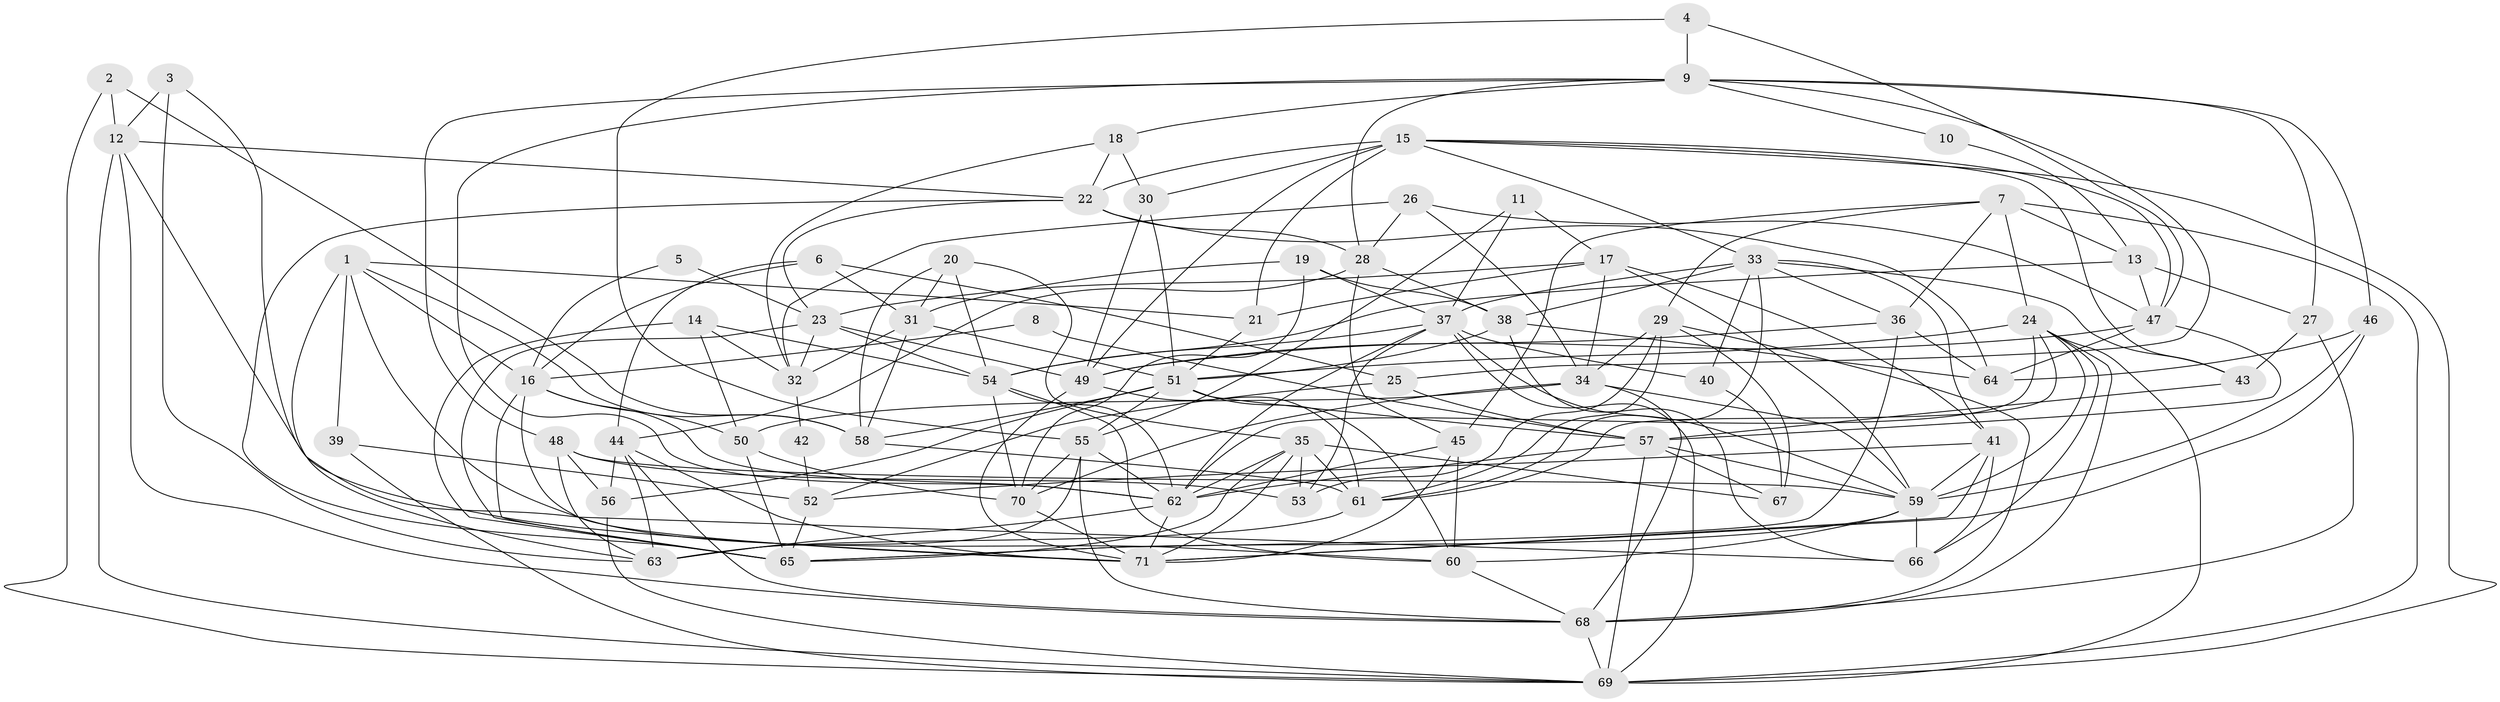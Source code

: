// original degree distribution, {5: 0.20422535211267606, 3: 0.23943661971830985, 4: 0.31690140845070425, 6: 0.09154929577464789, 2: 0.11971830985915492, 7: 0.02112676056338028, 8: 0.007042253521126761}
// Generated by graph-tools (version 1.1) at 2025/50/03/09/25 03:50:11]
// undirected, 71 vertices, 205 edges
graph export_dot {
graph [start="1"]
  node [color=gray90,style=filled];
  1;
  2;
  3;
  4;
  5;
  6;
  7;
  8;
  9;
  10;
  11;
  12;
  13;
  14;
  15;
  16;
  17;
  18;
  19;
  20;
  21;
  22;
  23;
  24;
  25;
  26;
  27;
  28;
  29;
  30;
  31;
  32;
  33;
  34;
  35;
  36;
  37;
  38;
  39;
  40;
  41;
  42;
  43;
  44;
  45;
  46;
  47;
  48;
  49;
  50;
  51;
  52;
  53;
  54;
  55;
  56;
  57;
  58;
  59;
  60;
  61;
  62;
  63;
  64;
  65;
  66;
  67;
  68;
  69;
  70;
  71;
  1 -- 16 [weight=1.0];
  1 -- 21 [weight=1.0];
  1 -- 39 [weight=1.0];
  1 -- 58 [weight=1.0];
  1 -- 60 [weight=1.0];
  1 -- 63 [weight=1.0];
  2 -- 12 [weight=1.0];
  2 -- 58 [weight=1.0];
  2 -- 69 [weight=1.0];
  3 -- 12 [weight=1.0];
  3 -- 63 [weight=1.0];
  3 -- 71 [weight=1.0];
  4 -- 9 [weight=1.0];
  4 -- 47 [weight=1.0];
  4 -- 55 [weight=1.0];
  5 -- 16 [weight=1.0];
  5 -- 23 [weight=1.0];
  6 -- 16 [weight=1.0];
  6 -- 25 [weight=1.0];
  6 -- 31 [weight=1.0];
  6 -- 44 [weight=1.0];
  7 -- 13 [weight=1.0];
  7 -- 24 [weight=1.0];
  7 -- 29 [weight=1.0];
  7 -- 36 [weight=1.0];
  7 -- 45 [weight=1.0];
  7 -- 69 [weight=1.0];
  8 -- 16 [weight=1.0];
  8 -- 57 [weight=1.0];
  9 -- 10 [weight=1.0];
  9 -- 18 [weight=1.0];
  9 -- 25 [weight=1.0];
  9 -- 27 [weight=1.0];
  9 -- 28 [weight=1.0];
  9 -- 46 [weight=1.0];
  9 -- 48 [weight=1.0];
  9 -- 62 [weight=1.0];
  10 -- 13 [weight=1.0];
  11 -- 17 [weight=1.0];
  11 -- 37 [weight=1.0];
  11 -- 55 [weight=1.0];
  12 -- 22 [weight=1.0];
  12 -- 66 [weight=1.0];
  12 -- 68 [weight=1.0];
  12 -- 69 [weight=1.0];
  13 -- 27 [weight=1.0];
  13 -- 47 [weight=1.0];
  13 -- 54 [weight=1.0];
  14 -- 32 [weight=1.0];
  14 -- 50 [weight=1.0];
  14 -- 54 [weight=1.0];
  14 -- 65 [weight=1.0];
  15 -- 21 [weight=1.0];
  15 -- 22 [weight=1.0];
  15 -- 30 [weight=1.0];
  15 -- 33 [weight=1.0];
  15 -- 43 [weight=1.0];
  15 -- 47 [weight=1.0];
  15 -- 49 [weight=1.0];
  15 -- 69 [weight=1.0];
  16 -- 50 [weight=1.0];
  16 -- 62 [weight=1.0];
  16 -- 65 [weight=1.0];
  16 -- 71 [weight=1.0];
  17 -- 21 [weight=1.0];
  17 -- 23 [weight=1.0];
  17 -- 34 [weight=1.0];
  17 -- 41 [weight=1.0];
  17 -- 59 [weight=1.0];
  18 -- 22 [weight=1.0];
  18 -- 30 [weight=1.0];
  18 -- 32 [weight=1.0];
  19 -- 31 [weight=1.0];
  19 -- 37 [weight=1.0];
  19 -- 38 [weight=1.0];
  19 -- 70 [weight=1.0];
  20 -- 31 [weight=1.0];
  20 -- 35 [weight=1.0];
  20 -- 54 [weight=1.0];
  20 -- 58 [weight=1.0];
  21 -- 51 [weight=1.0];
  22 -- 23 [weight=1.0];
  22 -- 28 [weight=1.0];
  22 -- 64 [weight=1.0];
  22 -- 65 [weight=1.0];
  23 -- 32 [weight=1.0];
  23 -- 49 [weight=1.0];
  23 -- 54 [weight=1.0];
  23 -- 65 [weight=1.0];
  24 -- 51 [weight=1.0];
  24 -- 59 [weight=1.0];
  24 -- 61 [weight=1.0];
  24 -- 62 [weight=1.0];
  24 -- 66 [weight=1.0];
  24 -- 68 [weight=1.0];
  24 -- 69 [weight=1.0];
  25 -- 52 [weight=1.0];
  25 -- 57 [weight=1.0];
  26 -- 28 [weight=1.0];
  26 -- 32 [weight=1.0];
  26 -- 34 [weight=1.0];
  26 -- 47 [weight=1.0];
  27 -- 43 [weight=1.0];
  27 -- 68 [weight=1.0];
  28 -- 38 [weight=1.0];
  28 -- 44 [weight=1.0];
  28 -- 45 [weight=1.0];
  29 -- 34 [weight=1.0];
  29 -- 53 [weight=1.0];
  29 -- 61 [weight=1.0];
  29 -- 67 [weight=1.0];
  29 -- 68 [weight=1.0];
  30 -- 49 [weight=1.0];
  30 -- 51 [weight=1.0];
  31 -- 32 [weight=1.0];
  31 -- 51 [weight=1.0];
  31 -- 58 [weight=1.0];
  32 -- 42 [weight=1.0];
  33 -- 36 [weight=1.0];
  33 -- 37 [weight=1.0];
  33 -- 38 [weight=1.0];
  33 -- 40 [weight=1.0];
  33 -- 41 [weight=1.0];
  33 -- 43 [weight=1.0];
  33 -- 61 [weight=1.0];
  34 -- 50 [weight=1.0];
  34 -- 59 [weight=1.0];
  34 -- 68 [weight=1.0];
  34 -- 70 [weight=1.0];
  35 -- 53 [weight=1.0];
  35 -- 61 [weight=1.0];
  35 -- 62 [weight=1.0];
  35 -- 65 [weight=1.0];
  35 -- 67 [weight=1.0];
  35 -- 71 [weight=1.0];
  36 -- 49 [weight=1.0];
  36 -- 64 [weight=1.0];
  36 -- 65 [weight=1.0];
  37 -- 40 [weight=1.0];
  37 -- 53 [weight=1.0];
  37 -- 54 [weight=1.0];
  37 -- 59 [weight=1.0];
  37 -- 62 [weight=1.0];
  37 -- 69 [weight=1.0];
  38 -- 51 [weight=1.0];
  38 -- 64 [weight=1.0];
  38 -- 66 [weight=1.0];
  39 -- 52 [weight=1.0];
  39 -- 69 [weight=1.0];
  40 -- 67 [weight=1.0];
  41 -- 52 [weight=1.0];
  41 -- 59 [weight=1.0];
  41 -- 66 [weight=1.0];
  41 -- 71 [weight=1.0];
  42 -- 52 [weight=1.0];
  43 -- 57 [weight=1.0];
  44 -- 56 [weight=1.0];
  44 -- 63 [weight=1.0];
  44 -- 68 [weight=1.0];
  44 -- 71 [weight=1.0];
  45 -- 60 [weight=1.0];
  45 -- 62 [weight=1.0];
  45 -- 71 [weight=1.0];
  46 -- 59 [weight=1.0];
  46 -- 64 [weight=1.0];
  46 -- 71 [weight=1.0];
  47 -- 49 [weight=1.0];
  47 -- 57 [weight=1.0];
  47 -- 64 [weight=1.0];
  48 -- 53 [weight=1.0];
  48 -- 56 [weight=1.0];
  48 -- 59 [weight=1.0];
  48 -- 63 [weight=1.0];
  49 -- 61 [weight=1.0];
  49 -- 71 [weight=2.0];
  50 -- 65 [weight=1.0];
  50 -- 70 [weight=1.0];
  51 -- 55 [weight=1.0];
  51 -- 56 [weight=1.0];
  51 -- 57 [weight=2.0];
  51 -- 58 [weight=1.0];
  51 -- 60 [weight=1.0];
  52 -- 65 [weight=1.0];
  54 -- 60 [weight=1.0];
  54 -- 62 [weight=1.0];
  54 -- 70 [weight=1.0];
  55 -- 62 [weight=2.0];
  55 -- 63 [weight=1.0];
  55 -- 68 [weight=1.0];
  55 -- 70 [weight=1.0];
  56 -- 69 [weight=1.0];
  57 -- 59 [weight=1.0];
  57 -- 62 [weight=1.0];
  57 -- 67 [weight=1.0];
  57 -- 69 [weight=1.0];
  58 -- 61 [weight=1.0];
  59 -- 60 [weight=1.0];
  59 -- 65 [weight=2.0];
  59 -- 66 [weight=1.0];
  60 -- 68 [weight=1.0];
  61 -- 63 [weight=1.0];
  62 -- 63 [weight=1.0];
  62 -- 71 [weight=1.0];
  68 -- 69 [weight=1.0];
  70 -- 71 [weight=1.0];
}
